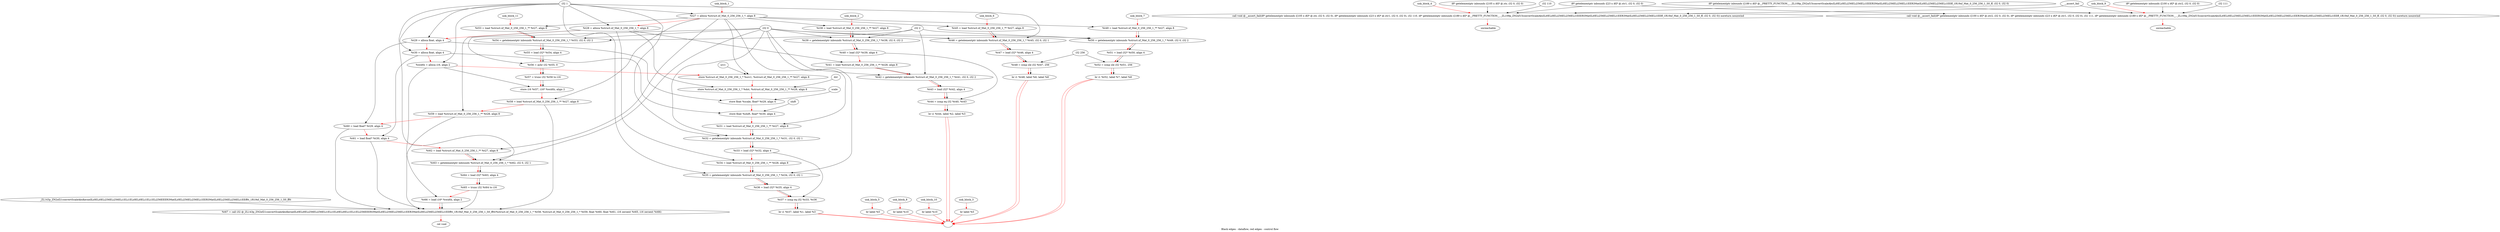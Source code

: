 digraph G {
compound=true
label="Black edges - dataflow, red edges - control flow"
"t27" [label="  %t27 = alloca %struct.xf_Mat_0_256_256_1_*, align 8"]
"t28" [label="  %t28 = alloca %struct.xf_Mat_0_256_256_1_*, align 8"]
"t29" [label="  %t29 = alloca float, align 4"]
"t30" [label="  %t30 = alloca float, align 4"]
"width" [label="  %width = alloca i16, align 2"]
"_1" [label="  store %struct.xf_Mat_0_256_256_1_* %src1, %struct.xf_Mat_0_256_256_1_** %t27, align 8"]
"_2" [label="  store %struct.xf_Mat_0_256_256_1_* %dst, %struct.xf_Mat_0_256_256_1_** %t28, align 8"]
"_3" [label="  store float %scale, float* %t29, align 4"]
"_4" [label="  store float %shift, float* %t30, align 4"]
"t31" [label="  %t31 = load %struct.xf_Mat_0_256_256_1_** %t27, align 8"]
"t32" [label="  %t32 = getelementptr inbounds %struct.xf_Mat_0_256_256_1_* %t31, i32 0, i32 1"]
"t33" [label="  %t33 = load i32* %t32, align 4"]
"t34" [label="  %t34 = load %struct.xf_Mat_0_256_256_1_** %t28, align 8"]
"t35" [label="  %t35 = getelementptr inbounds %struct.xf_Mat_0_256_256_1_* %t34, i32 0, i32 1"]
"t36" [label="  %t36 = load i32* %t35, align 4"]
"t37" [label="  %t37 = icmp eq i32 %t33, %t36"]
"_5" [label="  br i1 %t37, label %1, label %3"]
"unk_block_1" -> "t27"[color=red]
"i32 1" -> "t27"
"t27" -> "t28"[color=red weight=2]
"i32 1" -> "t28"
"t28" -> "t29"[color=red weight=2]
"i32 1" -> "t29"
"t29" -> "t30"[color=red weight=2]
"i32 1" -> "t30"
"t30" -> "width"[color=red weight=2]
"i32 1" -> "width"
"width" -> "_1"[color=red weight=2]
"src1" -> "_1"
"t27" -> "_1"
"_1" -> "_2"[color=red weight=2]
"dst" -> "_2"
"t28" -> "_2"
"_2" -> "_3"[color=red weight=2]
"scale" -> "_3"
"t29" -> "_3"
"_3" -> "_4"[color=red weight=2]
"shift" -> "_4"
"t30" -> "_4"
"_4" -> "t31"[color=red weight=2]
"t27" -> "t31"
"t31" -> "t32"[color=red weight=2]
"t31" -> "t32"
"i32 0" -> "t32"
"i32 1" -> "t32"
"t32" -> "t33"[color=red weight=2]
"t32" -> "t33"
"t33" -> "t34"[color=red weight=2]
"t28" -> "t34"
"t34" -> "t35"[color=red weight=2]
"t34" -> "t35"
"i32 0" -> "t35"
"i32 1" -> "t35"
"t35" -> "t36"[color=red weight=2]
"t35" -> "t36"
"t36" -> "t37"[color=red weight=2]
"t33" -> "t37"
"t36" -> "t37"
"t37" -> "_5"[color=red weight=2]
"t37" -> "_5"
"_5" -> ""[color=red]
"_5" -> ""[color=red]

"t38" [label="  %t38 = load %struct.xf_Mat_0_256_256_1_** %t27, align 8"]
"t39" [label="  %t39 = getelementptr inbounds %struct.xf_Mat_0_256_256_1_* %t38, i32 0, i32 2"]
"t40" [label="  %t40 = load i32* %t39, align 4"]
"t41" [label="  %t41 = load %struct.xf_Mat_0_256_256_1_** %t28, align 8"]
"t42" [label="  %t42 = getelementptr inbounds %struct.xf_Mat_0_256_256_1_* %t41, i32 0, i32 2"]
"t43" [label="  %t43 = load i32* %t42, align 4"]
"t44" [label="  %t44 = icmp eq i32 %t40, %t43"]
"_6" [label="  br i1 %t44, label %2, label %3"]
"unk_block_2" -> "t38"[color=red]
"t27" -> "t38"
"t38" -> "t39"[color=red weight=2]
"t38" -> "t39"
"i32 0" -> "t39"
"i32 2" -> "t39"
"t39" -> "t40"[color=red weight=2]
"t39" -> "t40"
"t40" -> "t41"[color=red weight=2]
"t28" -> "t41"
"t41" -> "t42"[color=red weight=2]
"t41" -> "t42"
"i32 0" -> "t42"
"i32 2" -> "t42"
"t42" -> "t43"[color=red weight=2]
"t42" -> "t43"
"t43" -> "t44"[color=red weight=2]
"t40" -> "t44"
"t43" -> "t44"
"t44" -> "_6"[color=red weight=2]
"t44" -> "_6"
"_6" -> ""[color=red]
"_6" -> ""[color=red]

"_7" [label="  br label %5"]
"unk_block_3" -> "_7"[color=red]
"_7" -> ""[color=red]

"_8" [label="  call void @__assert_fail(i8* getelementptr inbounds ([105 x i8]* @.str, i32 0, i32 0), i8* getelementptr inbounds ([23 x i8]* @.str1, i32 0, i32 0), i32 110, i8* getelementptr inbounds ([189 x i8]* @__PRETTY_FUNCTION__._ZL109p_ZN2xf15convertScaleAbsILi0ELi0ELi256ELi256ELi1EEER3MatILi0ELi256ELi256ELi1EER3MatILi0ELi256ELi256ELi1EEff_1R19xf_Mat_0_256_256_1_S0_ff, i32 0, i32 0)) noreturn nounwind"]
"_9" [label="  unreachable"]
"unk_block_4" -> "_8"[color=red]
"i8* getelementptr inbounds ([105 x i8]* @.str, i32 0, i32 0)" -> "_8"
"i8* getelementptr inbounds ([23 x i8]* @.str1, i32 0, i32 0)" -> "_8"
"i32 110" -> "_8"
"i8* getelementptr inbounds ([189 x i8]* @__PRETTY_FUNCTION__._ZL109p_ZN2xf15convertScaleAbsILi0ELi0ELi256ELi256ELi1EEER3MatILi0ELi256ELi256ELi1EER3MatILi0ELi256ELi256ELi1EEff_1R19xf_Mat_0_256_256_1_S0_ff, i32 0, i32 0)" -> "_8"
"__assert_fail" -> "_8"
"_8" -> "_9"[color=red weight=2]

"_10" [label="  br label %5"]
"unk_block_5" -> "_10"[color=red]
"_10" -> ""[color=red]

"t45" [label="  %t45 = load %struct.xf_Mat_0_256_256_1_** %t27, align 8"]
"t46" [label="  %t46 = getelementptr inbounds %struct.xf_Mat_0_256_256_1_* %t45, i32 0, i32 1"]
"t47" [label="  %t47 = load i32* %t46, align 4"]
"t48" [label="  %t48 = icmp sle i32 %t47, 256"]
"_11" [label="  br i1 %t48, label %6, label %8"]
"unk_block_6" -> "t45"[color=red]
"t27" -> "t45"
"t45" -> "t46"[color=red weight=2]
"t45" -> "t46"
"i32 0" -> "t46"
"i32 1" -> "t46"
"t46" -> "t47"[color=red weight=2]
"t46" -> "t47"
"t47" -> "t48"[color=red weight=2]
"t47" -> "t48"
"i32 256" -> "t48"
"t48" -> "_11"[color=red weight=2]
"t48" -> "_11"
"_11" -> ""[color=red]
"_11" -> ""[color=red]

"t49" [label="  %t49 = load %struct.xf_Mat_0_256_256_1_** %t27, align 8"]
"t50" [label="  %t50 = getelementptr inbounds %struct.xf_Mat_0_256_256_1_* %t49, i32 0, i32 2"]
"t51" [label="  %t51 = load i32* %t50, align 4"]
"t52" [label="  %t52 = icmp sle i32 %t51, 256"]
"_12" [label="  br i1 %t52, label %7, label %8"]
"unk_block_7" -> "t49"[color=red]
"t27" -> "t49"
"t49" -> "t50"[color=red weight=2]
"t49" -> "t50"
"i32 0" -> "t50"
"i32 2" -> "t50"
"t50" -> "t51"[color=red weight=2]
"t50" -> "t51"
"t51" -> "t52"[color=red weight=2]
"t51" -> "t52"
"i32 256" -> "t52"
"t52" -> "_12"[color=red weight=2]
"t52" -> "_12"
"_12" -> ""[color=red]
"_12" -> ""[color=red]

"_13" [label="  br label %10"]
"unk_block_8" -> "_13"[color=red]
"_13" -> ""[color=red]

"_14" [label="  call void @__assert_fail(i8* getelementptr inbounds ([100 x i8]* @.str2, i32 0, i32 0), i8* getelementptr inbounds ([23 x i8]* @.str1, i32 0, i32 0), i32 111, i8* getelementptr inbounds ([189 x i8]* @__PRETTY_FUNCTION__._ZL109p_ZN2xf15convertScaleAbsILi0ELi0ELi256ELi256ELi1EEER3MatILi0ELi256ELi256ELi1EER3MatILi0ELi256ELi256ELi1EEff_1R19xf_Mat_0_256_256_1_S0_ff, i32 0, i32 0)) noreturn nounwind"]
"_15" [label="  unreachable"]
"unk_block_9" -> "_14"[color=red]
"i8* getelementptr inbounds ([100 x i8]* @.str2, i32 0, i32 0)" -> "_14"
"i8* getelementptr inbounds ([23 x i8]* @.str1, i32 0, i32 0)" -> "_14"
"i32 111" -> "_14"
"i8* getelementptr inbounds ([189 x i8]* @__PRETTY_FUNCTION__._ZL109p_ZN2xf15convertScaleAbsILi0ELi0ELi256ELi256ELi1EEER3MatILi0ELi256ELi256ELi1EER3MatILi0ELi256ELi256ELi1EEff_1R19xf_Mat_0_256_256_1_S0_ff, i32 0, i32 0)" -> "_14"
"__assert_fail" -> "_14"
"_14" -> "_15"[color=red weight=2]

"_16" [label="  br label %10"]
"unk_block_10" -> "_16"[color=red]
"_16" -> ""[color=red]

"t53" [label="  %t53 = load %struct.xf_Mat_0_256_256_1_** %t27, align 8"]
"t54" [label="  %t54 = getelementptr inbounds %struct.xf_Mat_0_256_256_1_* %t53, i32 0, i32 2"]
"t55" [label="  %t55 = load i32* %t54, align 4"]
"t56" [label="  %t56 = ashr i32 %t55, 0"]
"t57" [label="  %t57 = trunc i32 %t56 to i16"]
"_17" [label="  store i16 %t57, i16* %width, align 2"]
"t58" [label="  %t58 = load %struct.xf_Mat_0_256_256_1_** %t27, align 8"]
"t59" [label="  %t59 = load %struct.xf_Mat_0_256_256_1_** %t28, align 8"]
"t60" [label="  %t60 = load float* %t29, align 4"]
"t61" [label="  %t61 = load float* %t30, align 4"]
"t62" [label="  %t62 = load %struct.xf_Mat_0_256_256_1_** %t27, align 8"]
"t63" [label="  %t63 = getelementptr inbounds %struct.xf_Mat_0_256_256_1_* %t62, i32 0, i32 1"]
"t64" [label="  %t64 = load i32* %t63, align 4"]
"t65" [label="  %t65 = trunc i32 %t64 to i16"]
"t66" [label="  %t66 = load i16* %width, align 2"]
"t67" [label="  %t67 = call i32 @_ZL143p_ZN2xf21convertScaleAbsKernelILi0ELi0ELi256ELi256ELi1ELi1ELi0ELi0ELi1ELi1ELi256EEER3MatILi0ELi256ELi256ELi1EER3MatILi0ELi256ELi256ELi1EEfftt_1R19xf_Mat_0_256_256_1_S0_fftt(%struct.xf_Mat_0_256_256_1_* %t58, %struct.xf_Mat_0_256_256_1_* %t59, float %t60, float %t61, i16 zeroext %t65, i16 zeroext %t66)"]
"_18" [label="  ret void"]
"unk_block_11" -> "t53"[color=red]
"t27" -> "t53"
"t53" -> "t54"[color=red weight=2]
"t53" -> "t54"
"i32 0" -> "t54"
"i32 2" -> "t54"
"t54" -> "t55"[color=red weight=2]
"t54" -> "t55"
"t55" -> "t56"[color=red weight=2]
"t55" -> "t56"
"i32 0" -> "t56"
"t56" -> "t57"[color=red weight=2]
"t56" -> "t57"
"t57" -> "_17"[color=red weight=2]
"t57" -> "_17"
"width" -> "_17"
"_17" -> "t58"[color=red weight=2]
"t27" -> "t58"
"t58" -> "t59"[color=red weight=2]
"t28" -> "t59"
"t59" -> "t60"[color=red weight=2]
"t29" -> "t60"
"t60" -> "t61"[color=red weight=2]
"t30" -> "t61"
"t61" -> "t62"[color=red weight=2]
"t27" -> "t62"
"t62" -> "t63"[color=red weight=2]
"t62" -> "t63"
"i32 0" -> "t63"
"i32 1" -> "t63"
"t63" -> "t64"[color=red weight=2]
"t63" -> "t64"
"t64" -> "t65"[color=red weight=2]
"t64" -> "t65"
"t65" -> "t66"[color=red weight=2]
"width" -> "t66"
"t66" -> "t67"[color=red weight=2]
"t58" -> "t67"
"t59" -> "t67"
"t60" -> "t67"
"t61" -> "t67"
"t65" -> "t67"
"t66" -> "t67"
"_ZL143p_ZN2xf21convertScaleAbsKernelILi0ELi0ELi256ELi256ELi1ELi1ELi0ELi0ELi1ELi1ELi256EEER3MatILi0ELi256ELi256ELi1EER3MatILi0ELi256ELi256ELi1EEfftt_1R19xf_Mat_0_256_256_1_S0_fftt" -> "t67"
"t67" -> "_18"[color=red weight=2]

}
